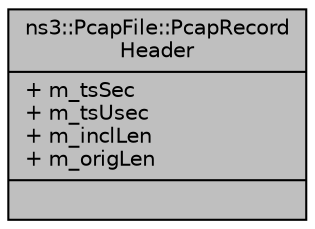 digraph "ns3::PcapFile::PcapRecordHeader"
{
  edge [fontname="Helvetica",fontsize="10",labelfontname="Helvetica",labelfontsize="10"];
  node [fontname="Helvetica",fontsize="10",shape=record];
  Node1 [label="{ns3::PcapFile::PcapRecord\lHeader\n|+ m_tsSec\l+ m_tsUsec\l+ m_inclLen\l+ m_origLen\l|}",height=0.2,width=0.4,color="black", fillcolor="grey75", style="filled", fontcolor="black"];
}
